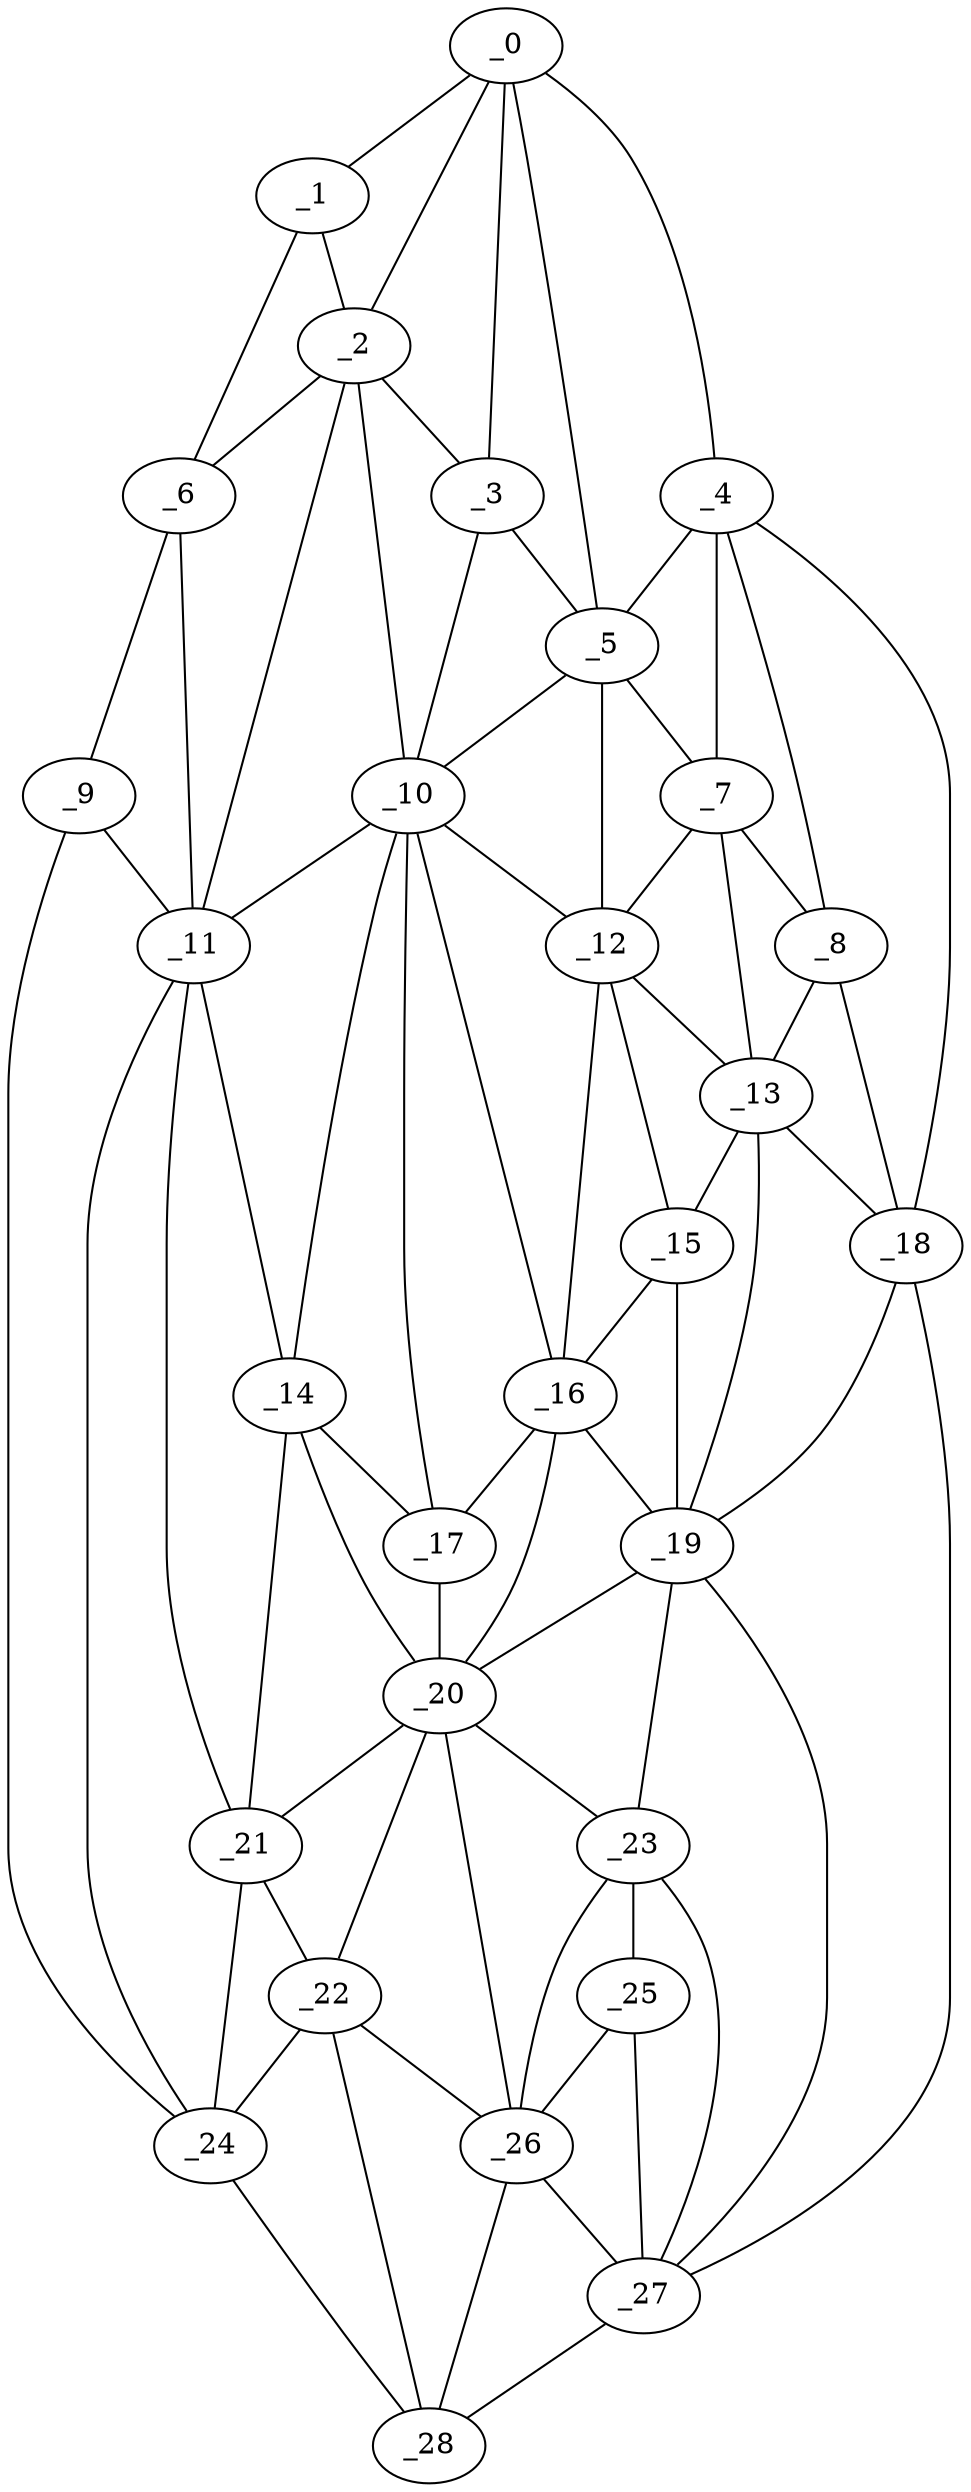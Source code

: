 graph "obj58__290.gxl" {
	_0	 [x=26,
		y=45];
	_1	 [x=28,
		y=16];
	_0 -- _1	 [valence=1];
	_2	 [x=37,
		y=31];
	_0 -- _2	 [valence=2];
	_3	 [x=37,
		y=49];
	_0 -- _3	 [valence=2];
	_4	 [x=39,
		y=94];
	_0 -- _4	 [valence=1];
	_5	 [x=45,
		y=76];
	_0 -- _5	 [valence=2];
	_1 -- _2	 [valence=2];
	_6	 [x=47,
		y=8];
	_1 -- _6	 [valence=1];
	_2 -- _3	 [valence=2];
	_2 -- _6	 [valence=2];
	_10	 [x=57,
		y=51];
	_2 -- _10	 [valence=2];
	_11	 [x=61,
		y=16];
	_2 -- _11	 [valence=2];
	_3 -- _5	 [valence=1];
	_3 -- _10	 [valence=1];
	_4 -- _5	 [valence=2];
	_7	 [x=54,
		y=82];
	_4 -- _7	 [valence=2];
	_8	 [x=54,
		y=91];
	_4 -- _8	 [valence=2];
	_18	 [x=79,
		y=107];
	_4 -- _18	 [valence=1];
	_5 -- _7	 [valence=1];
	_5 -- _10	 [valence=2];
	_12	 [x=64,
		y=74];
	_5 -- _12	 [valence=2];
	_9	 [x=57,
		y=7];
	_6 -- _9	 [valence=1];
	_6 -- _11	 [valence=2];
	_7 -- _8	 [valence=2];
	_7 -- _12	 [valence=2];
	_13	 [x=69,
		y=89];
	_7 -- _13	 [valence=2];
	_8 -- _13	 [valence=2];
	_8 -- _18	 [valence=2];
	_9 -- _11	 [valence=2];
	_24	 [x=103,
		y=18];
	_9 -- _24	 [valence=1];
	_10 -- _11	 [valence=1];
	_10 -- _12	 [valence=1];
	_14	 [x=72,
		y=42];
	_10 -- _14	 [valence=2];
	_16	 [x=74,
		y=66];
	_10 -- _16	 [valence=2];
	_17	 [x=76,
		y=51];
	_10 -- _17	 [valence=1];
	_11 -- _14	 [valence=2];
	_21	 [x=96,
		y=29];
	_11 -- _21	 [valence=2];
	_11 -- _24	 [valence=2];
	_12 -- _13	 [valence=1];
	_15	 [x=72,
		y=80];
	_12 -- _15	 [valence=2];
	_12 -- _16	 [valence=2];
	_13 -- _15	 [valence=2];
	_13 -- _18	 [valence=1];
	_19	 [x=85,
		y=76];
	_13 -- _19	 [valence=2];
	_14 -- _17	 [valence=1];
	_20	 [x=92,
		y=49];
	_14 -- _20	 [valence=2];
	_14 -- _21	 [valence=2];
	_15 -- _16	 [valence=1];
	_15 -- _19	 [valence=1];
	_16 -- _17	 [valence=2];
	_16 -- _19	 [valence=2];
	_16 -- _20	 [valence=1];
	_17 -- _20	 [valence=2];
	_18 -- _19	 [valence=1];
	_27	 [x=114,
		y=88];
	_18 -- _27	 [valence=1];
	_19 -- _20	 [valence=1];
	_23	 [x=101,
		y=69];
	_19 -- _23	 [valence=2];
	_19 -- _27	 [valence=2];
	_20 -- _21	 [valence=2];
	_22	 [x=99,
		y=43];
	_20 -- _22	 [valence=2];
	_20 -- _23	 [valence=2];
	_26	 [x=114,
		y=58];
	_20 -- _26	 [valence=2];
	_21 -- _22	 [valence=1];
	_21 -- _24	 [valence=2];
	_22 -- _24	 [valence=2];
	_22 -- _26	 [valence=2];
	_28	 [x=117,
		y=52];
	_22 -- _28	 [valence=2];
	_25	 [x=108,
		y=70];
	_23 -- _25	 [valence=2];
	_23 -- _26	 [valence=2];
	_23 -- _27	 [valence=1];
	_24 -- _28	 [valence=1];
	_25 -- _26	 [valence=1];
	_25 -- _27	 [valence=2];
	_26 -- _27	 [valence=2];
	_26 -- _28	 [valence=1];
	_27 -- _28	 [valence=1];
}
